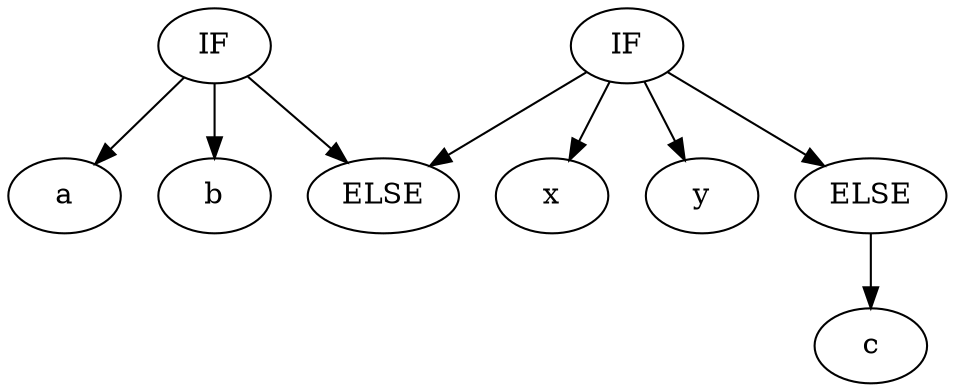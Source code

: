 digraph AST {
	node_0x562ef4062410 [label=IF];
	node_0x562ef4062950 [label=a];
	node_0x562ef4062410 -> node_0x562ef4062950;
	node_0x562ef4062a20 [label=b];
	node_0x562ef4062410 -> node_0x562ef4062a20;
	node_0x562ef4062a40 [label=ELSE];
	node_0x562ef4062410 -> node_0x562ef4062a40;
	node_0x562ef4062a60 [label=IF];
	node_0x562ef4062a60 -> node_0x562ef4062a40;
	node_0x562ef4063b40 [label=x];
	node_0x562ef4062a60 -> node_0x562ef4063b40;
	node_0x562ef4063c10 [label=y];
	node_0x562ef4062a60 -> node_0x562ef4063c10;
	node_0x562ef4063c30 [label=ELSE];
	node_0x562ef4062a60 -> node_0x562ef4063c30;
	node_0x562ef4063d00 [label=c];
	node_0x562ef4063c30 -> node_0x562ef4063d00;
}
